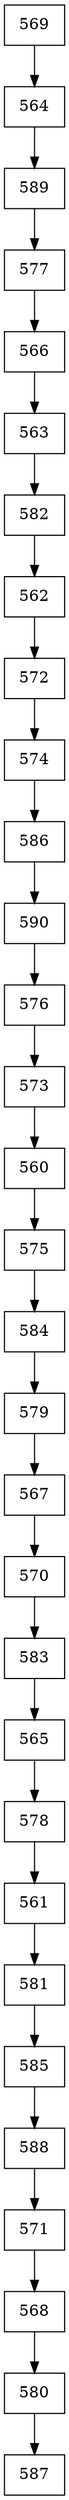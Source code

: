 digraph G {
  node [shape=record];
  node0 [label="{569}"];
  node0 -> node1;
  node1 [label="{564}"];
  node1 -> node2;
  node2 [label="{589}"];
  node2 -> node3;
  node3 [label="{577}"];
  node3 -> node4;
  node4 [label="{566}"];
  node4 -> node5;
  node5 [label="{563}"];
  node5 -> node6;
  node6 [label="{582}"];
  node6 -> node7;
  node7 [label="{562}"];
  node7 -> node8;
  node8 [label="{572}"];
  node8 -> node9;
  node9 [label="{574}"];
  node9 -> node10;
  node10 [label="{586}"];
  node10 -> node11;
  node11 [label="{590}"];
  node11 -> node12;
  node12 [label="{576}"];
  node12 -> node13;
  node13 [label="{573}"];
  node13 -> node14;
  node14 [label="{560}"];
  node14 -> node15;
  node15 [label="{575}"];
  node15 -> node16;
  node16 [label="{584}"];
  node16 -> node17;
  node17 [label="{579}"];
  node17 -> node18;
  node18 [label="{567}"];
  node18 -> node19;
  node19 [label="{570}"];
  node19 -> node20;
  node20 [label="{583}"];
  node20 -> node21;
  node21 [label="{565}"];
  node21 -> node22;
  node22 [label="{578}"];
  node22 -> node23;
  node23 [label="{561}"];
  node23 -> node24;
  node24 [label="{581}"];
  node24 -> node25;
  node25 [label="{585}"];
  node25 -> node26;
  node26 [label="{588}"];
  node26 -> node27;
  node27 [label="{571}"];
  node27 -> node28;
  node28 [label="{568}"];
  node28 -> node29;
  node29 [label="{580}"];
  node29 -> node30;
  node30 [label="{587}"];
}
